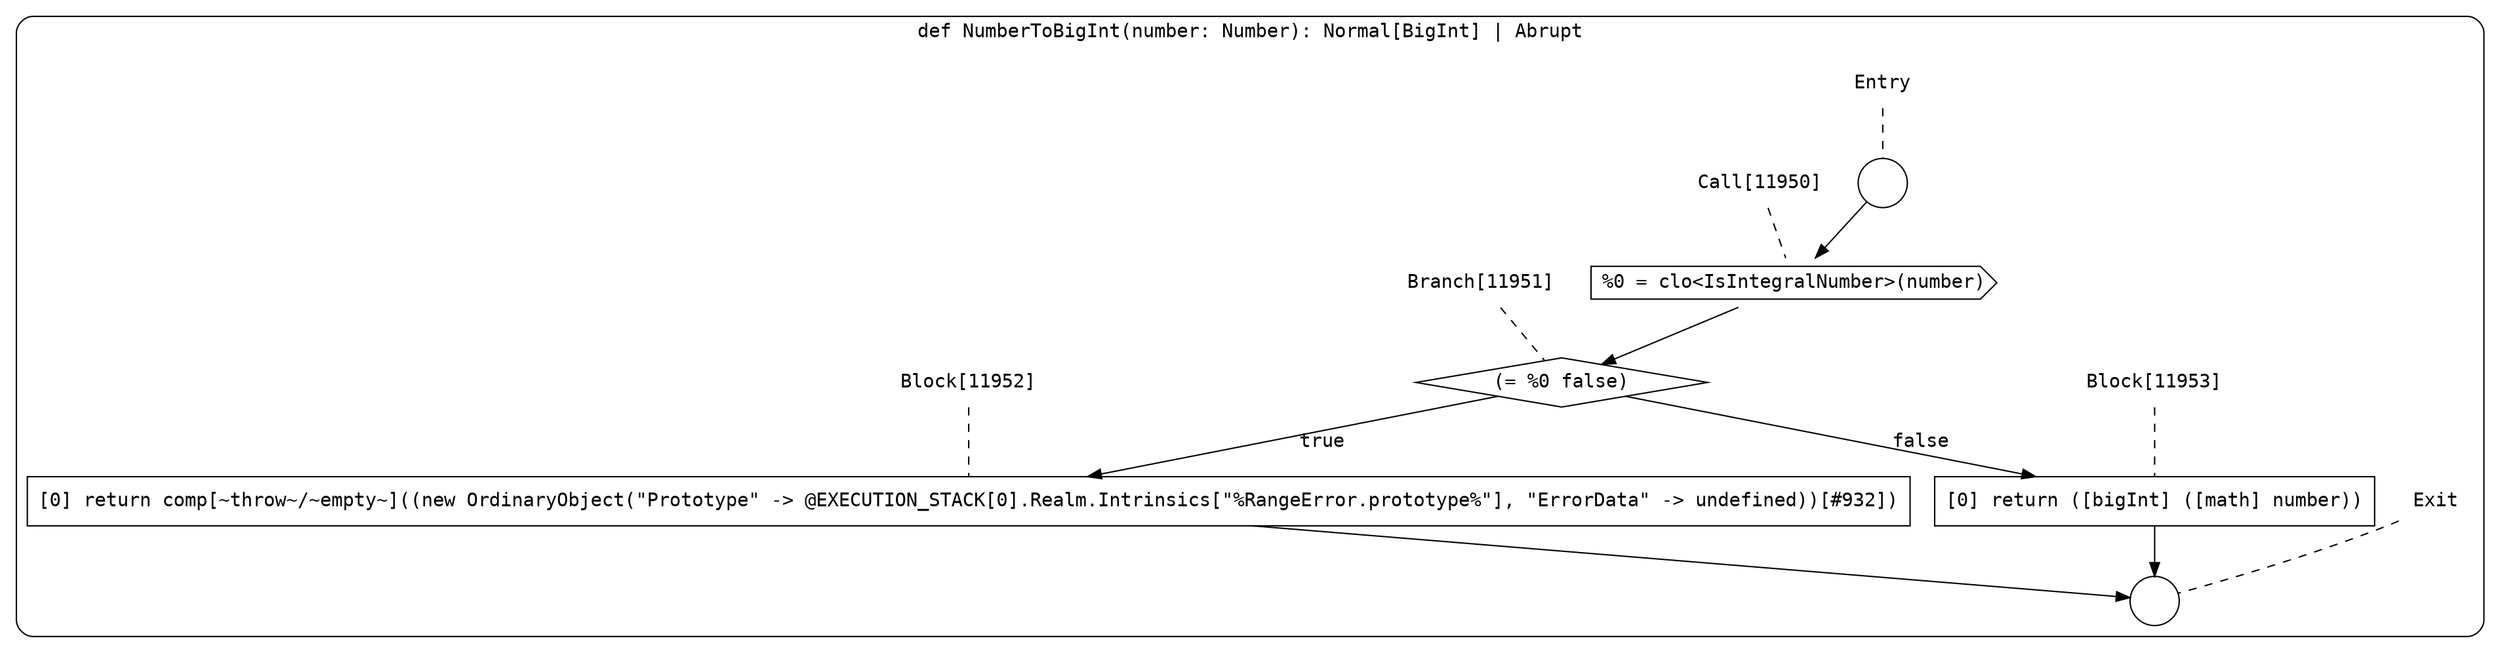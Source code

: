 digraph {
  graph [fontname = "Consolas"]
  node [fontname = "Consolas"]
  edge [fontname = "Consolas"]
  subgraph cluster2070 {
    label = "def NumberToBigInt(number: Number): Normal[BigInt] | Abrupt"
    style = rounded
    cluster2070_entry_name [shape=none, label=<<font color="black">Entry</font>>]
    cluster2070_entry_name -> cluster2070_entry [arrowhead=none, color="black", style=dashed]
    cluster2070_entry [shape=circle label=" " color="black" fillcolor="white" style=filled]
    cluster2070_entry -> node11950 [color="black"]
    cluster2070_exit_name [shape=none, label=<<font color="black">Exit</font>>]
    cluster2070_exit_name -> cluster2070_exit [arrowhead=none, color="black", style=dashed]
    cluster2070_exit [shape=circle label=" " color="black" fillcolor="white" style=filled]
    node11950_name [shape=none, label=<<font color="black">Call[11950]</font>>]
    node11950_name -> node11950 [arrowhead=none, color="black", style=dashed]
    node11950 [shape=cds, label=<<font color="black">%0 = clo&lt;IsIntegralNumber&gt;(number)</font>> color="black" fillcolor="white", style=filled]
    node11950 -> node11951 [color="black"]
    node11951_name [shape=none, label=<<font color="black">Branch[11951]</font>>]
    node11951_name -> node11951 [arrowhead=none, color="black", style=dashed]
    node11951 [shape=diamond, label=<<font color="black">(= %0 false)</font>> color="black" fillcolor="white", style=filled]
    node11951 -> node11952 [label=<<font color="black">true</font>> color="black"]
    node11951 -> node11953 [label=<<font color="black">false</font>> color="black"]
    node11952_name [shape=none, label=<<font color="black">Block[11952]</font>>]
    node11952_name -> node11952 [arrowhead=none, color="black", style=dashed]
    node11952 [shape=box, label=<<font color="black">[0] return comp[~throw~/~empty~]((new OrdinaryObject(&quot;Prototype&quot; -&gt; @EXECUTION_STACK[0].Realm.Intrinsics[&quot;%RangeError.prototype%&quot;], &quot;ErrorData&quot; -&gt; undefined))[#932])<BR ALIGN="LEFT"/></font>> color="black" fillcolor="white", style=filled]
    node11952 -> cluster2070_exit [color="black"]
    node11953_name [shape=none, label=<<font color="black">Block[11953]</font>>]
    node11953_name -> node11953 [arrowhead=none, color="black", style=dashed]
    node11953 [shape=box, label=<<font color="black">[0] return ([bigInt] ([math] number))<BR ALIGN="LEFT"/></font>> color="black" fillcolor="white", style=filled]
    node11953 -> cluster2070_exit [color="black"]
  }
}